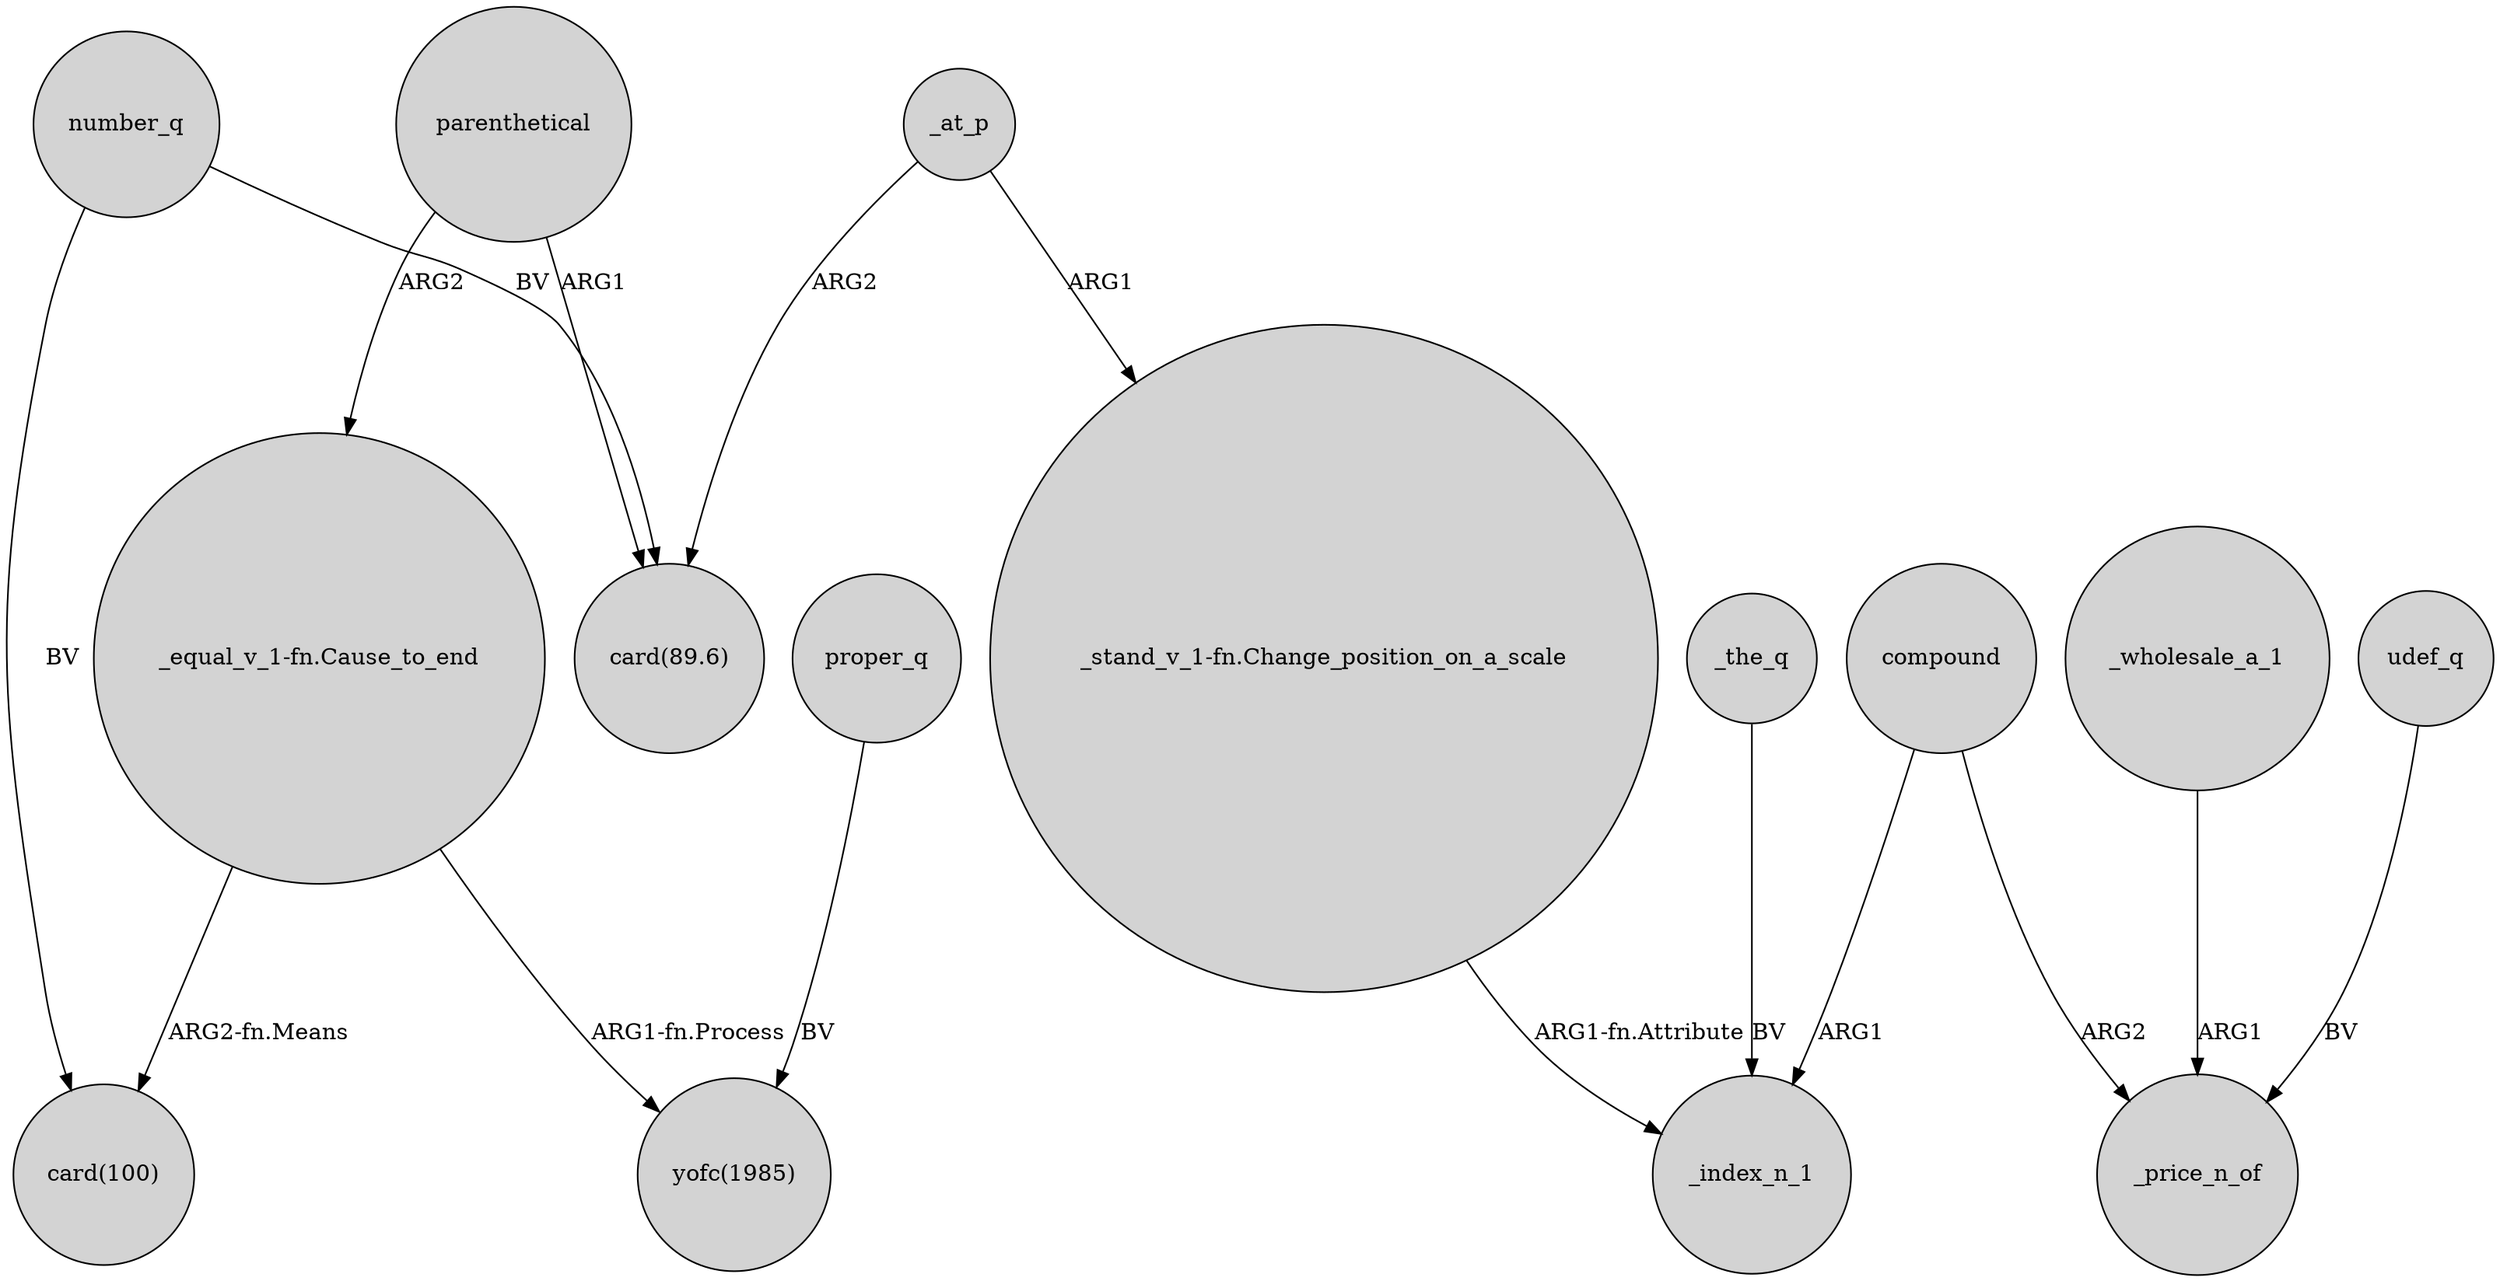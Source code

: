 digraph {
	node [shape=circle style=filled]
	_at_p -> "card(89.6)" [label=ARG2]
	compound -> _price_n_of [label=ARG2]
	number_q -> "card(89.6)" [label=BV]
	_wholesale_a_1 -> _price_n_of [label=ARG1]
	parenthetical -> "card(89.6)" [label=ARG1]
	"_equal_v_1-fn.Cause_to_end" -> "yofc(1985)" [label="ARG1-fn.Process"]
	_the_q -> _index_n_1 [label=BV]
	proper_q -> "yofc(1985)" [label=BV]
	number_q -> "card(100)" [label=BV]
	parenthetical -> "_equal_v_1-fn.Cause_to_end" [label=ARG2]
	compound -> _index_n_1 [label=ARG1]
	_at_p -> "_stand_v_1-fn.Change_position_on_a_scale" [label=ARG1]
	udef_q -> _price_n_of [label=BV]
	"_equal_v_1-fn.Cause_to_end" -> "card(100)" [label="ARG2-fn.Means"]
	"_stand_v_1-fn.Change_position_on_a_scale" -> _index_n_1 [label="ARG1-fn.Attribute"]
}
